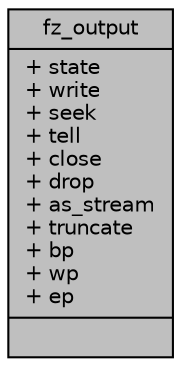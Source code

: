 digraph "fz_output"
{
 // LATEX_PDF_SIZE
  edge [fontname="Helvetica",fontsize="10",labelfontname="Helvetica",labelfontsize="10"];
  node [fontname="Helvetica",fontsize="10",shape=record];
  Node1 [label="{fz_output\n|+ state\l+ write\l+ seek\l+ tell\l+ close\l+ drop\l+ as_stream\l+ truncate\l+ bp\l+ wp\l+ ep\l|}",height=0.2,width=0.4,color="black", fillcolor="grey75", style="filled", fontcolor="black",tooltip=" "];
}
